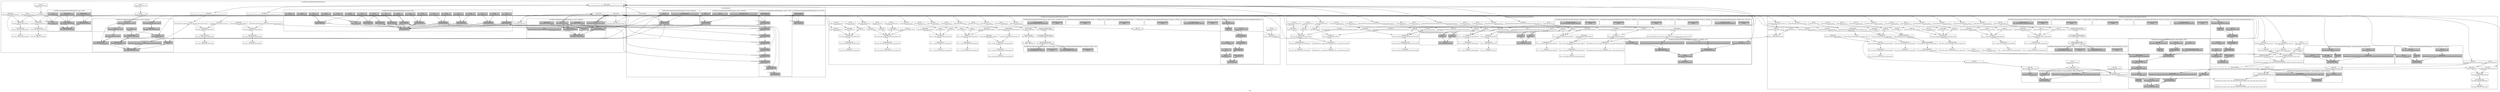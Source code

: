 digraph LYS {
  node [shape=box,fontsize=10];
  subgraph "cluster_test/fixtures/types/patternMatching.lys" {
    1 [label="Name: Maybe\n(type (alias Maybe (union (alias None (struct)) (alias Some (struct value:<null>)))))", fillcolor=grey];
    2 [label="Ref: None\n(type (alias None (struct)))", fillcolor=grey];
    3 [label="Ref: Some\n(type (alias Some (struct value:<null>)))", fillcolor=grey];
    4 [label="Name: None\n(type (alias None (struct)))", fillcolor=grey];
    5 [label="Name: Some\n(type (alias Some (struct value:<null>)))", fillcolor=grey];
    6 [label="FunOverload: test\n(fun 'test' ((alias i32)) (alias boolean))", fillcolor=grey];
    7 [label="FunNode: test\n(fun 'test' ((alias i32)) (alias boolean))", fillcolor=grey];
    8 [label="Name: a\n(alias i32 (native i32))", fillcolor=grey];
    9 [label="Ref: i32\n(type (alias i32 (native i32)))", fillcolor=grey];
    10 [label="Ref: boolean\n(type (alias boolean (native boolean)))", fillcolor=grey];
    11 [label="Name: test\n(fun 'test' ((alias i32)) (alias boolean))", fillcolor=grey];
    12 [label="FunOverload: test2\n(fun 'test2' ((alias i32)) (alias i32))", fillcolor=grey];
    13 [label="FunNode: test2\n(fun 'test2' ((alias i32)) (alias i32))", fillcolor=grey];
    14 [label="Name: a\n(alias i32 (native i32))", fillcolor=grey];
    15 [label="Ref: i32\n(type (alias i32 (native i32)))", fillcolor=grey];
    16 [label="Ref: i32\n(type (alias i32 (native i32)))", fillcolor=grey];
    17 [label="Name: test2\n(fun 'test2' ((alias i32)) (alias i32))", fillcolor=grey];
    18 [label="FunOverload: test3\n(fun 'test3' ((alias Maybe)) (alias boolean))", fillcolor=grey];
    19 [label="FunNode: test3\n(fun 'test3' ((alias Maybe)) (alias boolean))", fillcolor=grey];
    20 [label="Name: a\n(alias Maybe (union (alias None (struct)) (alias Some (struct value:<null>))))", fillcolor=grey];
    21 [label="Ref: Maybe\n(type (alias Maybe (union (alias None (struct)) (alias Some (struct value:<null>)))))", fillcolor=grey];
    22 [label="Ref: boolean\n(type (alias boolean (native boolean)))", fillcolor=grey];
    23 [label="Name: test3\n(fun 'test3' ((alias Maybe)) (alias boolean))", fillcolor=grey];
    24 [label="FunOverload: test4\n(fun 'test4' ((alias Maybe)) (alias Some))", fillcolor=grey];
    25 [label="FunNode: test4\n(fun 'test4' ((alias Maybe)) (alias Some))", fillcolor=grey];
    26 [label="Name: a\n(alias Maybe (union (alias None (struct)) (alias Some (struct value:<null>))))", fillcolor=grey];
    27 [label="Ref: Maybe\n(type (alias Maybe (union (alias None (struct)) (alias Some (struct value:<null>)))))", fillcolor=grey];
    28 [label="Ref: Some\n(type (alias Some (struct value:<null>)))", fillcolor=grey];
    29 [label="Name: test4\n(fun 'test4' ((alias Maybe)) (alias Some))", fillcolor=grey];
    subgraph "cluster_test/fixtures/types/patternMatching.lys_0" { rankdir=TB;
      node [style=filled, fillcolor=grey];
      30 [label="PatternMatcherNode\n(alias boolean (native boolean))", fillcolor=grey];
      31 [label="Ref: a\n(alias i32 (native i32))", fillcolor=grey];
      32 [label="MatchLiteralNode\n(alias boolean (native boolean))", fillcolor=grey];
      33 [label="Int: 1\n(alias i32 (native i32))", fillcolor=grey];
      34 [label="BooleanLiteral\n(alias boolean (native boolean))", fillcolor=grey];
      35 [label="MatchDefaultNode\n(alias boolean (native boolean))", fillcolor=grey];
      36 [label="BooleanLiteral\n(alias boolean (native boolean))", fillcolor=grey];
      label="test/fixtures/types/patternMatching.lys::test_1(i32)";
    }
    subgraph "cluster_test/fixtures/types/patternMatching.lys_1" { rankdir=TB;
      node [style=filled, fillcolor=grey];
      37 [label="PatternMatcherNode\n(alias i32 (native i32))", fillcolor=grey];
      38 [label="Ref: a\n(alias i32 (native i32))", fillcolor=grey];
      39 [label="MatchLiteralNode\n(alias i32 (native i32))", fillcolor=grey];
      40 [label="Int: 10\n(alias i32 (native i32))", fillcolor=grey];
      41 [label="Int: 1\n(alias i32 (native i32))", fillcolor=grey];
      42 [label="MatchLiteralNode\n(alias i32 (native i32))", fillcolor=grey];
      43 [label="Int: 20\n(alias i32 (native i32))", fillcolor=grey];
      44 [label="Int: 2\n(alias i32 (native i32))", fillcolor=grey];
      45 [label="MatchLiteralNode\n(alias i32 (native i32))", fillcolor=grey];
      46 [label="Int: 30\n(alias i32 (native i32))", fillcolor=grey];
      47 [label="Int: 3\n(alias i32 (native i32))", fillcolor=grey];
      48 [label="MatchLiteralNode\n(alias i32 (native i32))", fillcolor=grey];
      49 [label="Int: 40\n(alias i32 (native i32))", fillcolor=grey];
      50 [label="Int: 4\n(alias i32 (native i32))", fillcolor=grey];
      51 [label="MatchLiteralNode\n(alias i32 (native i32))", fillcolor=grey];
      52 [label="Int: 50\n(alias i32 (native i32))", fillcolor=grey];
      53 [label="Int: 5\n(alias i32 (native i32))", fillcolor=grey];
      54 [label="MatchLiteralNode\n(alias i32 (native i32))", fillcolor=grey];
      55 [label="Int: 60\n(alias i32 (native i32))", fillcolor=grey];
      56 [label="Int: 6\n(alias i32 (native i32))", fillcolor=grey];
      57 [label="MatchLiteralNode\n(alias i32 (native i32))", fillcolor=grey];
      58 [label="Int: 70\n(alias i32 (native i32))", fillcolor=grey];
      59 [label="Int: 7\n(alias i32 (native i32))", fillcolor=grey];
      60 [label="MatchLiteralNode\n(alias i32 (native i32))", fillcolor=grey];
      61 [label="Int: 80\n(alias i32 (native i32))", fillcolor=grey];
      62 [label="Int: 8\n(alias i32 (native i32))", fillcolor=grey];
      63 [label="MatchLiteralNode\n(alias i32 (native i32))", fillcolor=grey];
      64 [label="Int: 90\n(alias i32 (native i32))", fillcolor=grey];
      65 [label="Int: 9\n(alias i32 (native i32))", fillcolor=grey];
      66 [label="MatchDefaultNode\n(alias i32 (native i32))", fillcolor=grey];
      67 [label="Int: 0\n(alias i32 (native i32))", fillcolor=grey];
      label="test/fixtures/types/patternMatching.lys::test2_1(i32)";
    }
    subgraph "cluster_test/fixtures/types/patternMatching.lys_2" { rankdir=TB;
      node [style=filled, fillcolor=grey];
      68 [label="PatternMatcherNode\n(alias boolean (native boolean))", fillcolor=grey];
      69 [label="Ref: a\n(alias Maybe (union (alias None (struct)) (alias Some (struct value:<null>))))", fillcolor=grey];
      70 [label="MatchCaseIsNode\n(alias boolean (native boolean))", fillcolor=grey];
      71 [label="Ref: Some\n(type (alias Some (struct value:<null>)))", fillcolor=grey];
      72 [label="BooleanLiteral\n(alias boolean (native boolean))", fillcolor=grey];
      73 [label="MatchCaseIsNode\n(alias boolean (native boolean))", fillcolor=grey];
      74 [label="Ref: None\n(type (alias None (struct)))", fillcolor=grey];
      75 [label="BooleanLiteral\n(alias boolean (native boolean))", fillcolor=grey];
      76 [label="TypeReducerNode\n(never)", fillcolor=grey];
      label="test/fixtures/types/patternMatching.lys::test3_1(Maybe)";
    }
    subgraph "cluster_test/fixtures/types/patternMatching.lys_3" { rankdir=TB;
      node [style=filled, fillcolor=grey];
      77 [label="PatternMatcherNode\n(alias Some (struct value:<null>))", fillcolor=grey];
      78 [label="Ref: a\n(alias Maybe (union (alias None (struct)) (alias Some (struct value:<null>))))", fillcolor=grey];
      79 [label="MatchCaseIsNode\n(alias Some (struct value:<null>))", fillcolor=grey];
      80 [label="Ref: Some\n(type (alias Some (struct value:<null>)))", fillcolor=grey];
      81 [label="Ref: x\n(alias Some (struct value:<null>))", fillcolor=grey];
      82 [label="Name: x\n(alias Some (struct value:<null>))", fillcolor=grey];
      83 [label="MatchCaseIsNode\n(alias Some (struct value:<null>))", fillcolor=grey];
      84 [label="Ref: None\n(type (alias None (struct)))", fillcolor=grey];
      85 [label="FunctionCallNode\n(alias Some (struct value:<null>))", fillcolor=grey];
      86 [label="MemberNode\n(fun 'apply' ((alias i32)) (alias Some))", fillcolor=grey];
      87 [label="Ref: Some\n(type (alias Some (struct value:<null>)))", fillcolor=grey];
      88 [label="Int: 0\n(alias i32 (native i32))", fillcolor=grey];
      89 [label="TypeReducerNode\n(never)", fillcolor=grey];
      label="test/fixtures/types/patternMatching.lys::test4_1(Maybe)";
    }
    label="test/fixtures/types/patternMatching.lys";
  }
  subgraph "cluster_<no-document>" {
    90 [label="UnionTypeNode\n(type (union (alias None (struct)) (alias Some (struct value:<null>))))", fillcolor=grey];
    subgraph "cluster_<no-document>_0" { rankdir=TB;
      node [style=filled, fillcolor=grey];
      91 [label="TypeReducerNode\n(alias i32 (native i32))", fillcolor=grey];
      92 [label="TypeReducerNode\n(alias i32 (native i32))", fillcolor=grey];
      label="test/fixtures/types/patternMatching.lys::test_1(i32)";
    }
    subgraph "cluster_<no-document>_1" { rankdir=TB;
      node [style=filled, fillcolor=grey];
      93 [label="TypeReducerNode\n(alias i32 (native i32))", fillcolor=grey];
      94 [label="TypeReducerNode\n(alias i32 (native i32))", fillcolor=grey];
      95 [label="TypeReducerNode\n(alias i32 (native i32))", fillcolor=grey];
      96 [label="TypeReducerNode\n(alias i32 (native i32))", fillcolor=grey];
      97 [label="TypeReducerNode\n(alias i32 (native i32))", fillcolor=grey];
      98 [label="TypeReducerNode\n(alias i32 (native i32))", fillcolor=grey];
      99 [label="TypeReducerNode\n(alias i32 (native i32))", fillcolor=grey];
      100 [label="TypeReducerNode\n(alias i32 (native i32))", fillcolor=grey];
      101 [label="TypeReducerNode\n(alias i32 (native i32))", fillcolor=grey];
      102 [label="TypeReducerNode\n(alias i32 (native i32))", fillcolor=grey];
      label="test/fixtures/types/patternMatching.lys::test2_1(i32)";
    }
    subgraph "cluster_<no-document>_2" { rankdir=TB;
      node [style=filled, fillcolor=grey];
      103 [label="Name: $\n(alias Some (struct value:<null>))", fillcolor=grey];
      104 [label="TypeReducerNode\n(union (alias None (struct)) (alias Some (struct value:<null>)))", fillcolor=grey];
      105 [label="Name: $\n(alias None (struct))", fillcolor=grey];
      106 [label="TypeReducerNode\n(alias None (struct))", fillcolor=grey];
      label="test/fixtures/types/patternMatching.lys::test3_1(Maybe)";
    }
    subgraph "cluster_<no-document>_3" { rankdir=TB;
      node [style=filled, fillcolor=grey];
      107 [label="TypeReducerNode\n(union (alias None (struct)) (alias Some (struct value:<null>)))", fillcolor=grey];
      108 [label="Name: $\n(alias None (struct))", fillcolor=grey];
      109 [label="TypeReducerNode\n(alias None (struct))", fillcolor=grey];
      label="test/fixtures/types/patternMatching.lys::test4_1(Maybe)";
    }
    label="<no-document>";
  }
  subgraph "cluster_test/fixtures/types/patternMatching.lys#Maybe" {
    110 [label="FunOverload: is\n(fun 'is' ((union (alias Maybe) (alias ref))) (alias boolean))", fillcolor=grey];
    111 [label="FunNode: is\n(fun 'is' ((union (alias Maybe) (alias ref))) (alias boolean))", fillcolor=grey];
    112 [label="Name: a\n(union (alias Maybe (union (alias None (struct)) (alias Some (struct value:<null>)))) (alias ref (ref ?)))", fillcolor=grey];
    113 [label="UnionTypeNode\n(type (union (alias Maybe (union (alias None (struct)) (alias Some (struct value:<null>)))) (alias ref (ref ?))))", fillcolor=grey];
    114 [label="Ref: Maybe\n(type (alias Maybe (union (alias None (struct)) (alias Some (struct value:<null>)))))", fillcolor=grey];
    115 [label="Ref: ref\n(type (alias ref (ref ?)))", fillcolor=grey];
    116 [label="Ref: boolean\n(type (alias boolean (native boolean)))", fillcolor=grey];
    117 [label="Name: is\n(fun 'is' ((union (alias Maybe) (alias ref))) (alias boolean))", fillcolor=grey];
    118 [label="FunOverload: as\n(fun 'as' ((alias Maybe)) (alias ref))", fillcolor=grey];
    119 [label="FunNode: as\n(fun 'as' ((alias Maybe)) (alias ref))", fillcolor=grey];
    120 [label="Name: a\n(alias Maybe (union (alias None (struct)) (alias Some (struct value:<null>))))", fillcolor=grey];
    121 [label="Ref: Maybe\n(type (alias Maybe (union (alias None (struct)) (alias Some (struct value:<null>)))))", fillcolor=grey];
    122 [label="Ref: ref\n(type (alias ref (ref ?)))", fillcolor=grey];
    123 [label="Name: as\n(fun 'as' ((alias Maybe)) (alias ref))", fillcolor=grey];
    124 [label="FunOverload: ==\n(fun '==' ((alias ref) (alias ref)) (alias boolean))", fillcolor=grey];
    125 [label="FunNode: ==\n(fun '==' ((alias ref) (alias ref)) (alias boolean))", fillcolor=grey];
    126 [label="Name: lhs\n(alias ref (ref ?))", fillcolor=grey];
    127 [label="Ref: ref\n(type (alias ref (ref ?)))", fillcolor=grey];
    128 [label="Name: rhs\n(alias ref (ref ?))", fillcolor=grey];
    129 [label="Ref: ref\n(type (alias ref (ref ?)))", fillcolor=grey];
    130 [label="Ref: boolean\n(type (alias boolean (native boolean)))", fillcolor=grey];
    131 [label="Name: ==\n(fun '==' ((alias ref) (alias ref)) (alias boolean))", fillcolor=grey];
    132 [label="FunOverload: !=\n(fun '!=' ((alias ref) (alias ref)) (alias boolean))", fillcolor=grey];
    133 [label="FunNode: !=\n(fun '!=' ((alias ref) (alias ref)) (alias boolean))", fillcolor=grey];
    134 [label="Name: lhs\n(alias ref (ref ?))", fillcolor=grey];
    135 [label="Ref: ref\n(type (alias ref (ref ?)))", fillcolor=grey];
    136 [label="Name: rhs\n(alias ref (ref ?))", fillcolor=grey];
    137 [label="Ref: ref\n(type (alias ref (ref ?)))", fillcolor=grey];
    138 [label="Ref: boolean\n(type (alias boolean (native boolean)))", fillcolor=grey];
    139 [label="Name: !=\n(fun '!=' ((alias ref) (alias ref)) (alias boolean))", fillcolor=grey];
    140 [label="FunOverload: store\n(fun 'store' ((alias ref) (alias Maybe) (alias u32)) (alias void))", fillcolor=grey];
    141 [label="FunNode: store\n(fun 'store' ((alias ref) (alias Maybe) (alias u32)) (alias void))", fillcolor=grey];
    142 [label="Name: lhs\n(alias ref (ref ?))", fillcolor=grey];
    143 [label="Ref: ref\n(type (alias ref (ref ?)))", fillcolor=grey];
    144 [label="Name: rhs\n(alias Maybe (union (alias None (struct)) (alias Some (struct value:<null>))))", fillcolor=grey];
    145 [label="Ref: Maybe\n(type (alias Maybe (union (alias None (struct)) (alias Some (struct value:<null>)))))", fillcolor=grey];
    146 [label="Name: offset\n(alias u32 (native u32))", fillcolor=grey];
    147 [label="Ref: u32\n(type (alias u32 (native u32)))", fillcolor=grey];
    148 [label="Ref: void\n(type (alias void (native void)))", fillcolor=grey];
    149 [label="Name: store\n(fun 'store' ((alias ref) (alias Maybe) (alias u32)) (alias void))", fillcolor=grey];
    150 [label="FunOverload: load\n(fun 'load' ((alias ref) (alias u32)) (alias Maybe))", fillcolor=grey];
    151 [label="FunNode: load\n(fun 'load' ((alias ref) (alias u32)) (alias Maybe))", fillcolor=grey];
    152 [label="Name: lhs\n(alias ref (ref ?))", fillcolor=grey];
    153 [label="Ref: ref\n(type (alias ref (ref ?)))", fillcolor=grey];
    154 [label="Name: offset\n(alias u32 (native u32))", fillcolor=grey];
    155 [label="Ref: u32\n(type (alias u32 (native u32)))", fillcolor=grey];
    156 [label="Ref: Maybe\n(type (alias Maybe (union (alias None (struct)) (alias Some (struct value:<null>)))))", fillcolor=grey];
    157 [label="Name: load\n(fun 'load' ((alias ref) (alias u32)) (alias Maybe))", fillcolor=grey];
    158 [label="FunOverload: as\n(intersection (fun 'as' ((alias None)) (alias Maybe)) (fun 'as' ((alias None)) (alias ref)))", fillcolor=grey];
    159 [label="FunNode: as\n(fun 'as' ((alias None)) (alias Maybe))", fillcolor=grey];
    160 [label="Name: lhs\n(alias None (struct))", fillcolor=grey];
    161 [label="Ref: None\n(type (alias None (struct)))", fillcolor=grey];
    162 [label="Ref: Maybe\n(type (alias Maybe (union (alias None (struct)) (alias Some (struct value:<null>)))))", fillcolor=grey];
    163 [label="Name: as\n(intersection (fun 'as' ((alias None)) (alias Maybe)) (fun 'as' ((alias None)) (alias ref)))", fillcolor=grey];
    164 [label="FunOverload: as\n(intersection (fun 'as' ((alias Some)) (alias Maybe)) (fun 'as' ((alias Some)) (alias ref)))", fillcolor=grey];
    165 [label="FunNode: as\n(fun 'as' ((alias Some)) (alias Maybe))", fillcolor=grey];
    166 [label="Name: lhs\n(alias Some (struct value:<null>))", fillcolor=grey];
    167 [label="Ref: Some\n(type (alias Some (struct value:<null>)))", fillcolor=grey];
    168 [label="Ref: Maybe\n(type (alias Maybe (union (alias None (struct)) (alias Some (struct value:<null>)))))", fillcolor=grey];
    169 [label="Name: as\n(intersection (fun 'as' ((alias Some)) (alias Maybe)) (fun 'as' ((alias Some)) (alias ref)))", fillcolor=grey];
    subgraph "cluster_test/fixtures/types/patternMatching.lys#Maybe_0" { rankdir=TB;
      node [style=filled, fillcolor=grey];
      170 [label="BinOp: ==\n(alias boolean (native boolean))", fillcolor=grey];
      171 [label="Ref: lhs\n(alias ref (ref ?))", fillcolor=grey];
      172 [label="Ref: rhs\n(alias ref (ref ?))", fillcolor=grey];
      label="test/fixtures/types/patternMatching.lys::Maybe.==_1(ref,ref)";
    }
    subgraph "cluster_test/fixtures/types/patternMatching.lys#Maybe_1" { rankdir=TB;
      node [style=filled, fillcolor=grey];
      173 [label="BinOp: !=\n(alias boolean (native boolean))", fillcolor=grey];
      174 [label="Ref: lhs\n(alias ref (ref ?))", fillcolor=grey];
      175 [label="Ref: rhs\n(alias ref (ref ?))", fillcolor=grey];
      label="test/fixtures/types/patternMatching.lys::Maybe.!=_1(ref,ref)";
    }
    subgraph "cluster_test/fixtures/types/patternMatching.lys#Maybe_2" { rankdir=TB;
      node [style=filled, fillcolor=grey];
      176 [label="WasmExpressionNode\n(never)", fillcolor=grey];
      177 [label="Ref: addressFromRef\n(fun 'addressFromRef' ((alias ref)) (alias u32))", fillcolor=grey];
      label="test/fixtures/types/patternMatching.lys::Maybe.load_1(ref,u32)";
    }
    subgraph "cluster_test/fixtures/types/patternMatching.lys#Maybe_3" { rankdir=TB;
      node [style=filled, fillcolor=grey];
      178 [label="WasmExpressionNode\n(never)", fillcolor=grey];
      label="test/fixtures/types/patternMatching.lys::None.as_1(None)";
    }
    subgraph "cluster_test/fixtures/types/patternMatching.lys#Maybe_4" { rankdir=TB;
      node [style=filled, fillcolor=grey];
      179 [label="WasmExpressionNode\n(never)", fillcolor=grey];
      label="test/fixtures/types/patternMatching.lys::Some.as_1(Some)";
    }
    subgraph "cluster_test/fixtures/types/patternMatching.lys#Maybe_5" { rankdir=TB;
      node [style=filled, fillcolor=grey];
      180 [label="WasmExpressionNode\n(never)", fillcolor=grey];
      label="test/fixtures/types/patternMatching.lys::Maybe.as_1(Maybe)";
    }
    subgraph "cluster_test/fixtures/types/patternMatching.lys#Maybe_6" { rankdir=TB;
      node [style=filled, fillcolor=grey];
      181 [label="WasmExpressionNode\n(never)", fillcolor=grey];
      182 [label="Ref: addressFromRef\n(fun 'addressFromRef' ((alias ref)) (alias u32))", fillcolor=grey];
      label="test/fixtures/types/patternMatching.lys::Maybe.store_1(ref,Maybe,u32)";
    }
    subgraph "cluster_test/fixtures/types/patternMatching.lys#Maybe_7" { rankdir=TB;
      node [style=filled, fillcolor=grey];
      label="test/fixtures/types/patternMatching.lys::test3_1(Maybe)";
    }
    subgraph "cluster_test/fixtures/types/patternMatching.lys#Maybe_8" { rankdir=TB;
      node [style=filled, fillcolor=grey];
      183 [label="BlockNode\n(alias boolean (native boolean))", fillcolor=grey];
      184 [label="BinOp: ||\n(alias boolean (native boolean))", fillcolor=grey];
      185 [label="IsExpressionNode\n(alias boolean (native boolean))", fillcolor=grey];
      186 [label="Ref: a\n(union (alias Maybe (union (alias None (struct)) (alias Some (struct value:<null>)))) (alias ref (ref ?)))", fillcolor=grey];
      187 [label="Ref: None\n(type (alias None (struct)))", fillcolor=grey];
      188 [label="IsExpressionNode\n(alias boolean (native boolean))", fillcolor=grey];
      189 [label="Ref: a\n(union (alias Maybe (union (alias None (struct)) (alias Some (struct value:<null>)))) (alias ref (ref ?)))", fillcolor=grey];
      190 [label="Ref: Some\n(type (alias Some (struct value:<null>)))", fillcolor=grey];
      label="test/fixtures/types/patternMatching.lys::Maybe.is_1(Maybe | ref)";
    }
    label="test/fixtures/types/patternMatching.lys#Maybe";
  }
  subgraph "cluster_test/fixtures/types/patternMatching.lys#None" {
    191 [label="FunNode: as\n(fun 'as' ((alias None)) (alias ref))", fillcolor=grey];
    192 [label="Name: lhs\n(alias None (struct))", fillcolor=grey];
    193 [label="Ref: None\n(type (alias None (struct)))", fillcolor=grey];
    194 [label="Ref: ref\n(type (alias ref (ref ?)))", fillcolor=grey];
    195 [label="FunOverload: None$discriminant\n(fun 'None$discriminant' () (alias i64))", fillcolor=grey];
    196 [label="FunNode: None$discriminant\n(fun 'None$discriminant' () (alias i64))", fillcolor=grey];
    197 [label="Ref: i64\n(type (alias i64 (native i64)))", fillcolor=grey];
    198 [label="Name: None$discriminant\n(fun 'None$discriminant' () (alias i64))", fillcolor=grey];
    199 [label="FunOverload: apply\n(fun 'apply' () (alias None))", fillcolor=grey];
    200 [label="FunNode: apply\n(fun 'apply' () (alias None))", fillcolor=grey];
    201 [label="Ref: None\n(type (alias None (struct)))", fillcolor=grey];
    202 [label="Name: apply\n(fun 'apply' () (alias None))", fillcolor=grey];
    203 [label="FunOverload: is\n(fun 'is' ((union (alias None) (alias ref))) (alias boolean))", fillcolor=grey];
    204 [label="FunNode: is\n(fun 'is' ((union (alias None) (alias ref))) (alias boolean))", fillcolor=grey];
    205 [label="Name: a\n(union (alias None (struct)) (alias ref (ref ?)))", fillcolor=grey];
    206 [label="UnionTypeNode\n(type (union (alias None (struct)) (alias ref (ref ?))))", fillcolor=grey];
    207 [label="Ref: None\n(type (alias None (struct)))", fillcolor=grey];
    208 [label="Ref: ref\n(type (alias ref (ref ?)))", fillcolor=grey];
    209 [label="Ref: boolean\n(type (alias boolean (native boolean)))", fillcolor=grey];
    210 [label="Name: is\n(fun 'is' ((union (alias None) (alias ref))) (alias boolean))", fillcolor=grey];
    211 [label="FunOverload: ==\n(fun '==' ((alias None) (alias ref)) (alias boolean))", fillcolor=grey];
    212 [label="FunNode: ==\n(fun '==' ((alias None) (alias ref)) (alias boolean))", fillcolor=grey];
    213 [label="Name: a\n(alias None (struct))", fillcolor=grey];
    214 [label="Ref: None\n(type (alias None (struct)))", fillcolor=grey];
    215 [label="Name: b\n(alias ref (ref ?))", fillcolor=grey];
    216 [label="Ref: ref\n(type (alias ref (ref ?)))", fillcolor=grey];
    217 [label="Ref: boolean\n(type (alias boolean (native boolean)))", fillcolor=grey];
    218 [label="Name: ==\n(fun '==' ((alias None) (alias ref)) (alias boolean))", fillcolor=grey];
    219 [label="FunOverload: !=\n(fun '!=' ((alias None) (alias ref)) (alias boolean))", fillcolor=grey];
    220 [label="FunNode: !=\n(fun '!=' ((alias None) (alias ref)) (alias boolean))", fillcolor=grey];
    221 [label="Name: a\n(alias None (struct))", fillcolor=grey];
    222 [label="Ref: None\n(type (alias None (struct)))", fillcolor=grey];
    223 [label="Name: b\n(alias ref (ref ?))", fillcolor=grey];
    224 [label="Ref: ref\n(type (alias ref (ref ?)))", fillcolor=grey];
    225 [label="Ref: boolean\n(type (alias boolean (native boolean)))", fillcolor=grey];
    226 [label="Name: !=\n(fun '!=' ((alias None) (alias ref)) (alias boolean))", fillcolor=grey];
    227 [label="FunOverload: store\n(fun 'store' ((alias ref) (alias None) (alias u32)) (alias void))", fillcolor=grey];
    228 [label="FunNode: store\n(fun 'store' ((alias ref) (alias None) (alias u32)) (alias void))", fillcolor=grey];
    229 [label="Name: lhs\n(alias ref (ref ?))", fillcolor=grey];
    230 [label="Ref: ref\n(type (alias ref (ref ?)))", fillcolor=grey];
    231 [label="Name: rhs\n(alias None (struct))", fillcolor=grey];
    232 [label="Ref: None\n(type (alias None (struct)))", fillcolor=grey];
    233 [label="Name: offset\n(alias u32 (native u32))", fillcolor=grey];
    234 [label="Ref: u32\n(type (alias u32 (native u32)))", fillcolor=grey];
    235 [label="Ref: void\n(type (alias void (native void)))", fillcolor=grey];
    236 [label="Name: store\n(fun 'store' ((alias ref) (alias None) (alias u32)) (alias void))", fillcolor=grey];
    237 [label="FunOverload: load\n(fun 'load' ((alias ref) (alias u32)) (alias None))", fillcolor=grey];
    238 [label="FunNode: load\n(fun 'load' ((alias ref) (alias u32)) (alias None))", fillcolor=grey];
    239 [label="Name: lhs\n(alias ref (ref ?))", fillcolor=grey];
    240 [label="Ref: ref\n(type (alias ref (ref ?)))", fillcolor=grey];
    241 [label="Name: offset\n(alias u32 (native u32))", fillcolor=grey];
    242 [label="Ref: u32\n(type (alias u32 (native u32)))", fillcolor=grey];
    243 [label="Ref: None\n(type (alias None (struct)))", fillcolor=grey];
    244 [label="Name: load\n(fun 'load' ((alias ref) (alias u32)) (alias None))", fillcolor=grey];
    subgraph "cluster_test/fixtures/types/patternMatching.lys#None_0" { rankdir=TB;
      node [style=filled, fillcolor=grey];
      245 [label="BlockNode\n(alias i64 (native i64))", fillcolor=grey];
      246 [label="ValDecl: discriminant\n(native void)", fillcolor=grey];
      247 [label="Name: discriminant\n(alias u32 (native u32))", fillcolor=grey];
      248 [label="Ref: u32\n(type (alias u32 (native u32)))", fillcolor=grey];
      249 [label="MemberNode\n(native u32)", fillcolor=grey];
      250 [label="Ref: None\n(type (alias None (struct)))", fillcolor=grey];
      251 [label="BinOp: <<\n(alias i64 (native i64))", fillcolor=grey];
      252 [label="AsExpressionNode\n(alias i64 (native i64))", fillcolor=grey];
      253 [label="Ref: discriminant\n(alias u32 (native u32))", fillcolor=grey];
      254 [label="Ref: i64\n(type (alias i64 (native i64)))", fillcolor=grey];
      255 [label="Int: 32\n(alias i32 (native i32))", fillcolor=grey];
      label="test/fixtures/types/patternMatching.lys::None.None$discriminant_1()";
    }
    subgraph "cluster_test/fixtures/types/patternMatching.lys#None_1" { rankdir=TB;
      node [style=filled, fillcolor=grey];
      256 [label="WasmExpressionNode\n(never)", fillcolor=grey];
      257 [label="Ref: addressFromRef\n(fun 'addressFromRef' ((alias ref)) (alias u32))", fillcolor=grey];
      label="test/fixtures/types/patternMatching.lys::None.load_1(ref,u32)";
    }
    subgraph "cluster_test/fixtures/types/patternMatching.lys#None_2" { rankdir=TB;
      node [style=filled, fillcolor=grey];
      258 [label="WasmExpressionNode\n(never)", fillcolor=grey];
      259 [label="Ref: None$discriminant\n(fun 'None$discriminant' () (alias i64))", fillcolor=grey];
      label="test/fixtures/types/patternMatching.lys::None.apply_1()";
    }
    subgraph "cluster_test/fixtures/types/patternMatching.lys#None_3" { rankdir=TB;
      node [style=filled, fillcolor=grey];
      260 [label="WasmExpressionNode\n(never)", fillcolor=grey];
      label="test/fixtures/types/patternMatching.lys::None.as_2(None)";
    }
    subgraph "cluster_test/fixtures/types/patternMatching.lys#None_4" { rankdir=TB;
      node [style=filled, fillcolor=grey];
      261 [label="WasmExpressionNode\n(never)", fillcolor=grey];
      label="test/fixtures/types/patternMatching.lys::None.==_1(None,ref)";
    }
    subgraph "cluster_test/fixtures/types/patternMatching.lys#None_5" { rankdir=TB;
      node [style=filled, fillcolor=grey];
      262 [label="WasmExpressionNode\n(never)", fillcolor=grey];
      label="test/fixtures/types/patternMatching.lys::None.!=_1(None,ref)";
    }
    subgraph "cluster_test/fixtures/types/patternMatching.lys#None_6" { rankdir=TB;
      node [style=filled, fillcolor=grey];
      263 [label="WasmExpressionNode\n(never)", fillcolor=grey];
      264 [label="Ref: addressFromRef\n(fun 'addressFromRef' ((alias ref)) (alias u32))", fillcolor=grey];
      label="test/fixtures/types/patternMatching.lys::None.store_1(ref,None,u32)";
    }
    subgraph "cluster_test/fixtures/types/patternMatching.lys#None_7" { rankdir=TB;
      node [style=filled, fillcolor=grey];
      265 [label="WasmExpressionNode\n(never)", fillcolor=grey];
      266 [label="Ref: None$discriminant\n(fun 'None$discriminant' () (alias i64))", fillcolor=grey];
      label="test/fixtures/types/patternMatching.lys::None.is_1(None | ref)";
    }
    subgraph "cluster_test/fixtures/types/patternMatching.lys#None_8" { rankdir=TB;
      node [style=filled, fillcolor=grey];
      label="test/fixtures/types/patternMatching.lys::test3_1(Maybe)";
    }
    subgraph "cluster_test/fixtures/types/patternMatching.lys#None_9" { rankdir=TB;
      node [style=filled, fillcolor=grey];
      label="child";
    }
    subgraph "cluster_test/fixtures/types/patternMatching.lys#None_10" { rankdir=TB;
      node [style=filled, fillcolor=grey];
      label="expression";
    }
    label="test/fixtures/types/patternMatching.lys#None";
  }
  subgraph "cluster_test/fixtures/types/patternMatching.lys#Some" {
    267 [label="FunNode: as\n(fun 'as' ((alias Some)) (alias ref))", fillcolor=grey];
    268 [label="Name: lhs\n(alias Some (struct value:<null>))", fillcolor=grey];
    269 [label="Ref: Some\n(type (alias Some (struct value:<null>)))", fillcolor=grey];
    270 [label="Ref: ref\n(type (alias ref (ref ?)))", fillcolor=grey];
    271 [label="FunOverload: Some$discriminant\n(fun 'Some$discriminant' () (alias u64))", fillcolor=grey];
    272 [label="FunNode: Some$discriminant\n(fun 'Some$discriminant' () (alias u64))", fillcolor=grey];
    273 [label="Ref: u64\n(type (alias u64 (native u64)))", fillcolor=grey];
    274 [label="Name: Some$discriminant\n(fun 'Some$discriminant' () (alias u64))", fillcolor=grey];
    275 [label="FunOverload: apply\n(fun 'apply' ((alias i32)) (alias Some))", fillcolor=grey];
    276 [label="FunNode: apply\n(fun 'apply' ((alias i32)) (alias Some))", fillcolor=grey];
    277 [label="Name: value\n(alias i32 (native i32))", fillcolor=grey];
    278 [label="Ref: i32\n(type (alias i32 (native i32)))", fillcolor=grey];
    279 [label="Ref: Some\n(type (alias Some (struct value:<null>)))", fillcolor=grey];
    280 [label="Name: apply\n(fun 'apply' ((alias i32)) (alias Some))", fillcolor=grey];
    281 [label="FunOverload: fromPointer\n(fun 'fromPointer' ((alias u32)) (alias Some))", fillcolor=grey];
    282 [label="FunNode: fromPointer\n(fun 'fromPointer' ((alias u32)) (alias Some))", fillcolor=grey];
    283 [label="Name: ptr\n(alias u32 (native u32))", fillcolor=grey];
    284 [label="Ref: u32\n(type (alias u32 (native u32)))", fillcolor=grey];
    285 [label="Ref: Some\n(type (alias Some (struct value:<null>)))", fillcolor=grey];
    286 [label="Name: fromPointer\n(fun 'fromPointer' ((alias u32)) (alias Some))", fillcolor=grey];
    287 [label="FunOverload: ==\n(fun '==' ((alias Some) (alias Some)) (alias boolean))", fillcolor=grey];
    288 [label="FunNode: ==\n(fun '==' ((alias Some) (alias Some)) (alias boolean))", fillcolor=grey];
    289 [label="Name: a\n(alias Some (struct value:<null>))", fillcolor=grey];
    290 [label="Ref: Some\n(type (alias Some (struct value:<null>)))", fillcolor=grey];
    291 [label="Name: b\n(alias Some (struct value:<null>))", fillcolor=grey];
    292 [label="Ref: Some\n(type (alias Some (struct value:<null>)))", fillcolor=grey];
    293 [label="Ref: boolean\n(type (alias boolean (native boolean)))", fillcolor=grey];
    294 [label="Name: ==\n(fun '==' ((alias Some) (alias Some)) (alias boolean))", fillcolor=grey];
    295 [label="FunOverload: !=\n(fun '!=' ((alias Some) (alias Some)) (alias boolean))", fillcolor=grey];
    296 [label="FunNode: !=\n(fun '!=' ((alias Some) (alias Some)) (alias boolean))", fillcolor=grey];
    297 [label="Name: a\n(alias Some (struct value:<null>))", fillcolor=grey];
    298 [label="Ref: Some\n(type (alias Some (struct value:<null>)))", fillcolor=grey];
    299 [label="Name: b\n(alias Some (struct value:<null>))", fillcolor=grey];
    300 [label="Ref: Some\n(type (alias Some (struct value:<null>)))", fillcolor=grey];
    301 [label="Ref: boolean\n(type (alias boolean (native boolean)))", fillcolor=grey];
    302 [label="Name: !=\n(fun '!=' ((alias Some) (alias Some)) (alias boolean))", fillcolor=grey];
    303 [label="FunOverload: property_value\n(intersection (fun 'property_value' ((alias Some)) (alias i32)) (fun 'property_value' ((alias Some) (alias i32)) (alias void)))", fillcolor=grey];
    304 [label="FunNode: property_value\n(fun 'property_value' ((alias Some)) (alias i32))", fillcolor=grey];
    305 [label="Name: self\n(alias Some (struct value:<null>))", fillcolor=grey];
    306 [label="Ref: Some\n(type (alias Some (struct value:<null>)))", fillcolor=grey];
    307 [label="Ref: i32\n(type (alias i32 (native i32)))", fillcolor=grey];
    308 [label="FunNode: property_value\n(fun 'property_value' ((alias Some) (alias i32)) (alias void))", fillcolor=grey];
    309 [label="Name: self\n(alias Some (struct value:<null>))", fillcolor=grey];
    310 [label="Ref: Some\n(type (alias Some (struct value:<null>)))", fillcolor=grey];
    311 [label="Name: value\n(alias i32 (native i32))", fillcolor=grey];
    312 [label="Ref: i32\n(type (alias i32 (native i32)))", fillcolor=grey];
    313 [label="Ref: void\n(type (alias void (native void)))", fillcolor=grey];
    314 [label="Name: property_value\n(intersection (fun 'property_value' ((alias Some)) (alias i32)) (fun 'property_value' ((alias Some) (alias i32)) (alias void)))", fillcolor=grey];
    315 [label="FunOverload: property$0\n(intersection (fun 'property$0' ((alias Some)) (alias i32)) (fun 'property$0' ((alias Some) (alias i32)) (alias void)))", fillcolor=grey];
    316 [label="FunNode: property$0\n(fun 'property$0' ((alias Some)) (alias i32))", fillcolor=grey];
    317 [label="Name: self\n(alias Some (struct value:<null>))", fillcolor=grey];
    318 [label="Ref: Some\n(type (alias Some (struct value:<null>)))", fillcolor=grey];
    319 [label="Ref: i32\n(type (alias i32 (native i32)))", fillcolor=grey];
    320 [label="FunNode: property$0\n(fun 'property$0' ((alias Some) (alias i32)) (alias void))", fillcolor=grey];
    321 [label="Name: self\n(alias Some (struct value:<null>))", fillcolor=grey];
    322 [label="Ref: Some\n(type (alias Some (struct value:<null>)))", fillcolor=grey];
    323 [label="Name: value\n(alias i32 (native i32))", fillcolor=grey];
    324 [label="Ref: i32\n(type (alias i32 (native i32)))", fillcolor=grey];
    325 [label="Ref: void\n(type (alias void (native void)))", fillcolor=grey];
    326 [label="Name: property$0\n(intersection (fun 'property$0' ((alias Some)) (alias i32)) (fun 'property$0' ((alias Some) (alias i32)) (alias void)))", fillcolor=grey];
    327 [label="FunOverload: is\n(fun 'is' ((union (alias Some) (alias ref))) (alias boolean))", fillcolor=grey];
    328 [label="FunNode: is\n(fun 'is' ((union (alias Some) (alias ref))) (alias boolean))", fillcolor=grey];
    329 [label="Name: a\n(union (alias Some (struct value:<null>)) (alias ref (ref ?)))", fillcolor=grey];
    330 [label="UnionTypeNode\n(type (union (alias Some (struct value:<null>)) (alias ref (ref ?))))", fillcolor=grey];
    331 [label="Ref: Some\n(type (alias Some (struct value:<null>)))", fillcolor=grey];
    332 [label="Ref: ref\n(type (alias ref (ref ?)))", fillcolor=grey];
    333 [label="Ref: boolean\n(type (alias boolean (native boolean)))", fillcolor=grey];
    334 [label="Name: is\n(fun 'is' ((union (alias Some) (alias ref))) (alias boolean))", fillcolor=grey];
    335 [label="FunOverload: store\n(fun 'store' ((alias ref) (alias Some) (alias u32)) (alias void))", fillcolor=grey];
    336 [label="FunNode: store\n(fun 'store' ((alias ref) (alias Some) (alias u32)) (alias void))", fillcolor=grey];
    337 [label="Name: lhs\n(alias ref (ref ?))", fillcolor=grey];
    338 [label="Ref: ref\n(type (alias ref (ref ?)))", fillcolor=grey];
    339 [label="Name: rhs\n(alias Some (struct value:<null>))", fillcolor=grey];
    340 [label="Ref: Some\n(type (alias Some (struct value:<null>)))", fillcolor=grey];
    341 [label="Name: offset\n(alias u32 (native u32))", fillcolor=grey];
    342 [label="Ref: u32\n(type (alias u32 (native u32)))", fillcolor=grey];
    343 [label="Ref: void\n(type (alias void (native void)))", fillcolor=grey];
    344 [label="Name: store\n(fun 'store' ((alias ref) (alias Some) (alias u32)) (alias void))", fillcolor=grey];
    345 [label="FunOverload: load\n(fun 'load' ((alias ref) (alias u32)) (alias Some))", fillcolor=grey];
    346 [label="FunNode: load\n(fun 'load' ((alias ref) (alias u32)) (alias Some))", fillcolor=grey];
    347 [label="Name: lhs\n(alias ref (ref ?))", fillcolor=grey];
    348 [label="Ref: ref\n(type (alias ref (ref ?)))", fillcolor=grey];
    349 [label="Name: offset\n(alias u32 (native u32))", fillcolor=grey];
    350 [label="Ref: u32\n(type (alias u32 (native u32)))", fillcolor=grey];
    351 [label="Ref: Some\n(type (alias Some (struct value:<null>)))", fillcolor=grey];
    352 [label="Name: load\n(fun 'load' ((alias ref) (alias u32)) (alias Some))", fillcolor=grey];
    subgraph "cluster_test/fixtures/types/patternMatching.lys#Some_0" { rankdir=TB;
      node [style=filled, fillcolor=grey];
      353 [label="BlockNode\n(alias u64 (native u64))", fillcolor=grey];
      354 [label="ValDecl: discriminant\n(native void)", fillcolor=grey];
      355 [label="Name: discriminant\n(alias u32 (native u32))", fillcolor=grey];
      356 [label="Ref: u32\n(type (alias u32 (native u32)))", fillcolor=grey];
      357 [label="MemberNode\n(native u32)", fillcolor=grey];
      358 [label="Ref: Some\n(type (alias Some (struct value:<null>)))", fillcolor=grey];
      359 [label="BinOp: <<\n(alias u64 (native u64))", fillcolor=grey];
      360 [label="AsExpressionNode\n(alias u64 (native u64))", fillcolor=grey];
      361 [label="Ref: discriminant\n(alias u32 (native u32))", fillcolor=grey];
      362 [label="Ref: u64\n(type (alias u64 (native u64)))", fillcolor=grey];
      363 [label="Int: 32\n(alias i32 (native i32))", fillcolor=grey];
      label="test/fixtures/types/patternMatching.lys::Some.Some$discriminant_1()";
    }
    subgraph "cluster_test/fixtures/types/patternMatching.lys#Some_1" { rankdir=TB;
      node [style=filled, fillcolor=grey];
      364 [label="BlockNode\n(alias Some (struct value:<null>))", fillcolor=grey];
      365 [label="VarDecl: $ref\n(native void)", fillcolor=grey];
      366 [label="Name: $ref\n(alias Some (struct value:<null>))", fillcolor=grey];
      367 [label="FunctionCallNode\n(alias Some (struct value:<null>))", fillcolor=grey];
      368 [label="Ref: fromPointer\n(fun 'fromPointer' ((alias u32)) (alias Some))", fillcolor=grey];
      369 [label="FunctionCallNode\n(alias u32 (native u32))", fillcolor=grey];
      370 [label="Ref: system::memory::calloc\n(fun 'calloc' ((alias u32) (alias u32)) (alias u32))", fillcolor=grey];
      371 [label="AsExpressionNode\n(alias u32 (native u32))", fillcolor=grey];
      372 [label="Int: 1\n(alias i32 (native i32))", fillcolor=grey];
      373 [label="Ref: u32\n(type (alias u32 (native u32)))", fillcolor=grey];
      374 [label="MemberNode\n(native u32)", fillcolor=grey];
      375 [label="Ref: Some\n(type (alias Some (struct value:<null>)))", fillcolor=grey];
      376 [label="FunctionCallNode\n(alias void (native void))", fillcolor=grey];
      377 [label="Ref: property$0\n(intersection (fun 'property$0' ((alias Some)) (alias i32)) (fun 'property$0' ((alias Some) (alias i32)) (alias void)))", fillcolor=grey];
      378 [label="Ref: $ref\n(alias Some (struct value:<null>))", fillcolor=grey];
      379 [label="Ref: value\n(alias i32 (native i32))", fillcolor=grey];
      380 [label="Ref: $ref\n(alias Some (struct value:<null>))", fillcolor=grey];
      label="test/fixtures/types/patternMatching.lys::Some.apply_1(i32)";
    }
    subgraph "cluster_test/fixtures/types/patternMatching.lys#Some_2" { rankdir=TB;
      node [style=filled, fillcolor=grey];
      381 [label="WasmExpressionNode\n(never)", fillcolor=grey];
      382 [label="Ref: Some$discriminant\n(fun 'Some$discriminant' () (alias u64))", fillcolor=grey];
      label="test/fixtures/types/patternMatching.lys::Some.fromPointer_1(u32)";
    }
    subgraph "cluster_test/fixtures/types/patternMatching.lys#Some_3" { rankdir=TB;
      node [style=filled, fillcolor=grey];
      383 [label="FunctionCallNode\n(alias i32 (native i32))", fillcolor=grey];
      384 [label="MemberNode\n(intersection (fun 'load' ((alias ref)) (alias i32)) (fun 'load' ((alias ref) (alias u32)) (alias i32)))", fillcolor=grey];
      385 [label="Ref: i32\n(type (alias i32 (native i32)))", fillcolor=grey];
      386 [label="Ref: self\n(alias Some (struct value:<null>))", fillcolor=grey];
      387 [label="MemberNode\n(native u32)", fillcolor=grey];
      388 [label="Ref: Some\n(type (alias Some (struct value:<null>)))", fillcolor=grey];
      label="test/fixtures/types/patternMatching.lys::Some.property$0_1(Some)";
    }
    subgraph "cluster_test/fixtures/types/patternMatching.lys#Some_4" { rankdir=TB;
      node [style=filled, fillcolor=grey];
      389 [label="FunctionCallNode\n(alias void (native void))", fillcolor=grey];
      390 [label="MemberNode\n(intersection (fun 'store' ((alias ref) (alias i32)) (alias void)) (fun 'store' ((alias ref) (alias i32) (alias u32)) (alias void)))", fillcolor=grey];
      391 [label="Ref: i32\n(type (alias i32 (native i32)))", fillcolor=grey];
      392 [label="Ref: self\n(alias Some (struct value:<null>))", fillcolor=grey];
      393 [label="Ref: value\n(alias i32 (native i32))", fillcolor=grey];
      394 [label="MemberNode\n(native u32)", fillcolor=grey];
      395 [label="Ref: Some\n(type (alias Some (struct value:<null>)))", fillcolor=grey];
      label="test/fixtures/types/patternMatching.lys::Some.property$0_2(Some,i32)";
    }
    subgraph "cluster_test/fixtures/types/patternMatching.lys#Some_5" { rankdir=TB;
      node [style=filled, fillcolor=grey];
      396 [label="WasmExpressionNode\n(never)", fillcolor=grey];
      397 [label="Ref: addressFromRef\n(fun 'addressFromRef' ((alias ref)) (alias u32))", fillcolor=grey];
      label="test/fixtures/types/patternMatching.lys::Some.load_1(ref,u32)";
    }
    subgraph "cluster_test/fixtures/types/patternMatching.lys#Some_6" { rankdir=TB;
      node [style=filled, fillcolor=grey];
      398 [label="WasmExpressionNode\n(never)", fillcolor=grey];
      label="test/fixtures/types/patternMatching.lys::Some.as_2(Some)";
    }
    subgraph "cluster_test/fixtures/types/patternMatching.lys#Some_7" { rankdir=TB;
      node [style=filled, fillcolor=grey];
      399 [label="WasmExpressionNode\n(never)", fillcolor=grey];
      label="test/fixtures/types/patternMatching.lys::Some.==_1(Some,Some)";
    }
    subgraph "cluster_test/fixtures/types/patternMatching.lys#Some_8" { rankdir=TB;
      node [style=filled, fillcolor=grey];
      400 [label="WasmExpressionNode\n(never)", fillcolor=grey];
      label="test/fixtures/types/patternMatching.lys::Some.!=_1(Some,Some)";
    }
    subgraph "cluster_test/fixtures/types/patternMatching.lys#Some_9" { rankdir=TB;
      node [style=filled, fillcolor=grey];
      401 [label="FunctionCallNode\n(alias i32 (native i32))", fillcolor=grey];
      402 [label="Ref: property$0\n(intersection (fun 'property$0' ((alias Some)) (alias i32)) (fun 'property$0' ((alias Some) (alias i32)) (alias void)))", fillcolor=grey];
      403 [label="Ref: self\n(alias Some (struct value:<null>))", fillcolor=grey];
      label="test/fixtures/types/patternMatching.lys::Some.property_value_1(Some)";
    }
    subgraph "cluster_test/fixtures/types/patternMatching.lys#Some_10" { rankdir=TB;
      node [style=filled, fillcolor=grey];
      404 [label="FunctionCallNode\n(alias void (native void))", fillcolor=grey];
      405 [label="Ref: property$0\n(intersection (fun 'property$0' ((alias Some)) (alias i32)) (fun 'property$0' ((alias Some) (alias i32)) (alias void)))", fillcolor=grey];
      406 [label="Ref: self\n(alias Some (struct value:<null>))", fillcolor=grey];
      407 [label="Ref: value\n(alias i32 (native i32))", fillcolor=grey];
      label="test/fixtures/types/patternMatching.lys::Some.property_value_2(Some,i32)";
    }
    subgraph "cluster_test/fixtures/types/patternMatching.lys#Some_11" { rankdir=TB;
      node [style=filled, fillcolor=grey];
      408 [label="WasmExpressionNode\n(never)", fillcolor=grey];
      409 [label="Ref: addressFromRef\n(fun 'addressFromRef' ((alias ref)) (alias u32))", fillcolor=grey];
      label="test/fixtures/types/patternMatching.lys::Some.store_1(ref,Some,u32)";
    }
    subgraph "cluster_test/fixtures/types/patternMatching.lys#Some_12" { rankdir=TB;
      node [style=filled, fillcolor=grey];
      410 [label="WasmExpressionNode\n(never)", fillcolor=grey];
      411 [label="Ref: Some$discriminant\n(fun 'Some$discriminant' () (alias u64))", fillcolor=grey];
      label="test/fixtures/types/patternMatching.lys::Some.is_1(Some | ref)";
    }
    subgraph "cluster_test/fixtures/types/patternMatching.lys#Some_13" { rankdir=TB;
      node [style=filled, fillcolor=grey];
      label="test/fixtures/types/patternMatching.lys::test3_1(Maybe)";
    }
    subgraph "cluster_test/fixtures/types/patternMatching.lys#Some_14" { rankdir=TB;
      node [style=filled, fillcolor=grey];
      label="child";
    }
    subgraph "cluster_test/fixtures/types/patternMatching.lys#Some_15" { rankdir=TB;
      node [style=filled, fillcolor=grey];
      label="expression";
    }
    label="test/fixtures/types/patternMatching.lys#Some";
  }
  1 -> 114[taillabel="[NAME]" fontsize=7 fontname="times" color="black" ];
  1 -> 121[taillabel="[NAME]" fontsize=7 fontname="times" color="black" ];
  1 -> 145[taillabel="[NAME]" fontsize=7 fontname="times" color="black" ];
  1 -> 156[taillabel="[NAME]" fontsize=7 fontname="times" color="black" ];
  1 -> 162[taillabel="[NAME]" fontsize=7 fontname="times" color="black" ];
  1 -> 168[taillabel="[NAME]" fontsize=7 fontname="times" color="black" ];
  1 -> 21[taillabel="[NAME]" fontsize=7 fontname="times" color="black" ];
  1 -> 27[taillabel="[NAME]" fontsize=7 fontname="times" color="black" ];
  90 -> 1[taillabel="[]" fontsize=7 fontname="times" color="black" ];
  2 -> 90[taillabel="[]" fontsize=7 fontname="times" color="black" ];
  3 -> 90[taillabel="[]" fontsize=7 fontname="times" color="black" ];
  110 -> 117[taillabel="[]" fontsize=7 fontname="times" color="black" ];
  111 -> 110[taillabel="[FUNCTION]" fontsize=7 fontname="times" color="black" ];
  112 -> 111[taillabel="[a]" fontsize=7 fontname="times" color="black" ];
  112 -> 186[taillabel="[NAME]" fontsize=7 fontname="times" color="black" ];
  112 -> 189[taillabel="[NAME]" fontsize=7 fontname="times" color="black" ];
  113 -> 112[taillabel="[EXPECTED_TYPE]" fontsize=7 fontname="times" color="black" ];
  114 -> 113[taillabel="[]" fontsize=7 fontname="times" color="black" ];
  115 -> 113[taillabel="[]" fontsize=7 fontname="times" color="black" ];
  116 -> 111[taillabel="[#RETURN_TYPE]" fontsize=7 fontname="times" color="black" ];
  118 -> 123[taillabel="[]" fontsize=7 fontname="times" color="black" ];
  119 -> 118[taillabel="[FUNCTION]" fontsize=7 fontname="times" color="black" ];
  120 -> 119[taillabel="[a]" fontsize=7 fontname="times" color="black" ];
  121 -> 120[taillabel="[EXPECTED_TYPE]" fontsize=7 fontname="times" color="black" ];
  122 -> 119[taillabel="[#RETURN_TYPE]" fontsize=7 fontname="times" color="black" ];
  124 -> 131[taillabel="[]" fontsize=7 fontname="times" color="black" ];
  125 -> 124[taillabel="[FUNCTION]" fontsize=7 fontname="times" color="black" ];
  126 -> 125[taillabel="[lhs]" fontsize=7 fontname="times" color="black" ];
  126 -> 171[taillabel="[NAME]" fontsize=7 fontname="times" color="black" ];
  127 -> 126[taillabel="[EXPECTED_TYPE]" fontsize=7 fontname="times" color="black" ];
  128 -> 125[taillabel="[rhs]" fontsize=7 fontname="times" color="black" ];
  128 -> 172[taillabel="[NAME]" fontsize=7 fontname="times" color="black" ];
  129 -> 128[taillabel="[EXPECTED_TYPE]" fontsize=7 fontname="times" color="black" ];
  130 -> 125[taillabel="[#RETURN_TYPE]" fontsize=7 fontname="times" color="black" ];
  132 -> 139[taillabel="[]" fontsize=7 fontname="times" color="black" ];
  133 -> 132[taillabel="[FUNCTION]" fontsize=7 fontname="times" color="black" ];
  134 -> 133[taillabel="[lhs]" fontsize=7 fontname="times" color="black" ];
  134 -> 174[taillabel="[NAME]" fontsize=7 fontname="times" color="black" ];
  135 -> 134[taillabel="[EXPECTED_TYPE]" fontsize=7 fontname="times" color="black" ];
  136 -> 133[taillabel="[rhs]" fontsize=7 fontname="times" color="black" ];
  136 -> 175[taillabel="[NAME]" fontsize=7 fontname="times" color="black" ];
  137 -> 136[taillabel="[EXPECTED_TYPE]" fontsize=7 fontname="times" color="black" ];
  138 -> 133[taillabel="[#RETURN_TYPE]" fontsize=7 fontname="times" color="black" ];
  140 -> 149[taillabel="[]" fontsize=7 fontname="times" color="black" ];
  141 -> 140[taillabel="[FUNCTION]" fontsize=7 fontname="times" color="black" ];
  142 -> 141[taillabel="[lhs]" fontsize=7 fontname="times" color="black" ];
  143 -> 142[taillabel="[EXPECTED_TYPE]" fontsize=7 fontname="times" color="black" ];
  144 -> 141[taillabel="[rhs]" fontsize=7 fontname="times" color="black" ];
  145 -> 144[taillabel="[EXPECTED_TYPE]" fontsize=7 fontname="times" color="black" ];
  146 -> 141[taillabel="[offset]" fontsize=7 fontname="times" color="black" ];
  147 -> 146[taillabel="[EXPECTED_TYPE]" fontsize=7 fontname="times" color="black" ];
  148 -> 141[taillabel="[#RETURN_TYPE]" fontsize=7 fontname="times" color="black" ];
  150 -> 157[taillabel="[]" fontsize=7 fontname="times" color="black" ];
  151 -> 150[taillabel="[FUNCTION]" fontsize=7 fontname="times" color="black" ];
  152 -> 151[taillabel="[lhs]" fontsize=7 fontname="times" color="black" ];
  153 -> 152[taillabel="[EXPECTED_TYPE]" fontsize=7 fontname="times" color="black" ];
  154 -> 151[taillabel="[offset]" fontsize=7 fontname="times" color="black" ];
  155 -> 154[taillabel="[EXPECTED_TYPE]" fontsize=7 fontname="times" color="black" ];
  156 -> 151[taillabel="[#RETURN_TYPE]" fontsize=7 fontname="times" color="black" ];
  158 -> 163[taillabel="[]" fontsize=7 fontname="times" color="black" ];
  159 -> 158[taillabel="[FUNCTION]" fontsize=7 fontname="times" color="black" ];
  160 -> 159[taillabel="[lhs]" fontsize=7 fontname="times" color="black" ];
  161 -> 160[taillabel="[EXPECTED_TYPE]" fontsize=7 fontname="times" color="black" ];
  162 -> 159[taillabel="[#RETURN_TYPE]" fontsize=7 fontname="times" color="black" ];
  191 -> 158[taillabel="[FUNCTION]" fontsize=7 fontname="times" color="black" ];
  192 -> 191[taillabel="[lhs]" fontsize=7 fontname="times" color="black" ];
  193 -> 192[taillabel="[EXPECTED_TYPE]" fontsize=7 fontname="times" color="black" ];
  194 -> 191[taillabel="[#RETURN_TYPE]" fontsize=7 fontname="times" color="black" ];
  195 -> 198[taillabel="[]" fontsize=7 fontname="times" color="black" ];
  196 -> 195[taillabel="[FUNCTION]" fontsize=7 fontname="times" color="black" ];
  197 -> 196[taillabel="[#RETURN_TYPE]" fontsize=7 fontname="times" color="black" ];
  198 -> 259[taillabel="[NAME]" fontsize=7 fontname="times" color="black" ];
  198 -> 266[taillabel="[NAME]" fontsize=7 fontname="times" color="black" ];
  199 -> 202[taillabel="[]" fontsize=7 fontname="times" color="black" ];
  200 -> 199[taillabel="[FUNCTION]" fontsize=7 fontname="times" color="black" ];
  201 -> 200[taillabel="[#RETURN_TYPE]" fontsize=7 fontname="times" color="black" ];
  203 -> 210[taillabel="[]" fontsize=7 fontname="times" color="black" ];
  204 -> 203[taillabel="[FUNCTION]" fontsize=7 fontname="times" color="black" ];
  205 -> 204[taillabel="[a]" fontsize=7 fontname="times" color="black" ];
  206 -> 205[taillabel="[EXPECTED_TYPE]" fontsize=7 fontname="times" color="black" ];
  207 -> 206[taillabel="[]" fontsize=7 fontname="times" color="black" ];
  208 -> 206[taillabel="[]" fontsize=7 fontname="times" color="black" ];
  209 -> 204[taillabel="[#RETURN_TYPE]" fontsize=7 fontname="times" color="black" ];
  211 -> 218[taillabel="[]" fontsize=7 fontname="times" color="black" ];
  212 -> 211[taillabel="[FUNCTION]" fontsize=7 fontname="times" color="black" ];
  213 -> 212[taillabel="[a]" fontsize=7 fontname="times" color="black" ];
  214 -> 213[taillabel="[EXPECTED_TYPE]" fontsize=7 fontname="times" color="black" ];
  215 -> 212[taillabel="[b]" fontsize=7 fontname="times" color="black" ];
  216 -> 215[taillabel="[EXPECTED_TYPE]" fontsize=7 fontname="times" color="black" ];
  217 -> 212[taillabel="[#RETURN_TYPE]" fontsize=7 fontname="times" color="black" ];
  219 -> 226[taillabel="[]" fontsize=7 fontname="times" color="black" ];
  220 -> 219[taillabel="[FUNCTION]" fontsize=7 fontname="times" color="black" ];
  221 -> 220[taillabel="[a]" fontsize=7 fontname="times" color="black" ];
  222 -> 221[taillabel="[EXPECTED_TYPE]" fontsize=7 fontname="times" color="black" ];
  223 -> 220[taillabel="[b]" fontsize=7 fontname="times" color="black" ];
  224 -> 223[taillabel="[EXPECTED_TYPE]" fontsize=7 fontname="times" color="black" ];
  225 -> 220[taillabel="[#RETURN_TYPE]" fontsize=7 fontname="times" color="black" ];
  227 -> 236[taillabel="[]" fontsize=7 fontname="times" color="black" ];
  228 -> 227[taillabel="[FUNCTION]" fontsize=7 fontname="times" color="black" ];
  229 -> 228[taillabel="[lhs]" fontsize=7 fontname="times" color="black" ];
  230 -> 229[taillabel="[EXPECTED_TYPE]" fontsize=7 fontname="times" color="black" ];
  231 -> 228[taillabel="[rhs]" fontsize=7 fontname="times" color="black" ];
  232 -> 231[taillabel="[EXPECTED_TYPE]" fontsize=7 fontname="times" color="black" ];
  233 -> 228[taillabel="[offset]" fontsize=7 fontname="times" color="black" ];
  234 -> 233[taillabel="[EXPECTED_TYPE]" fontsize=7 fontname="times" color="black" ];
  235 -> 228[taillabel="[#RETURN_TYPE]" fontsize=7 fontname="times" color="black" ];
  237 -> 244[taillabel="[]" fontsize=7 fontname="times" color="black" ];
  238 -> 237[taillabel="[FUNCTION]" fontsize=7 fontname="times" color="black" ];
  239 -> 238[taillabel="[lhs]" fontsize=7 fontname="times" color="black" ];
  240 -> 239[taillabel="[EXPECTED_TYPE]" fontsize=7 fontname="times" color="black" ];
  241 -> 238[taillabel="[offset]" fontsize=7 fontname="times" color="black" ];
  242 -> 241[taillabel="[EXPECTED_TYPE]" fontsize=7 fontname="times" color="black" ];
  243 -> 238[taillabel="[#RETURN_TYPE]" fontsize=7 fontname="times" color="black" ];
  164 -> 169[taillabel="[]" fontsize=7 fontname="times" color="black" ];
  165 -> 164[taillabel="[FUNCTION]" fontsize=7 fontname="times" color="black" ];
  166 -> 165[taillabel="[lhs]" fontsize=7 fontname="times" color="black" ];
  167 -> 166[taillabel="[EXPECTED_TYPE]" fontsize=7 fontname="times" color="black" ];
  168 -> 165[taillabel="[#RETURN_TYPE]" fontsize=7 fontname="times" color="black" ];
  267 -> 164[taillabel="[FUNCTION]" fontsize=7 fontname="times" color="black" ];
  268 -> 267[taillabel="[lhs]" fontsize=7 fontname="times" color="black" ];
  269 -> 268[taillabel="[EXPECTED_TYPE]" fontsize=7 fontname="times" color="black" ];
  270 -> 267[taillabel="[#RETURN_TYPE]" fontsize=7 fontname="times" color="black" ];
  271 -> 274[taillabel="[]" fontsize=7 fontname="times" color="black" ];
  272 -> 271[taillabel="[FUNCTION]" fontsize=7 fontname="times" color="black" ];
  273 -> 272[taillabel="[#RETURN_TYPE]" fontsize=7 fontname="times" color="black" ];
  274 -> 382[taillabel="[NAME]" fontsize=7 fontname="times" color="black" ];
  274 -> 411[taillabel="[NAME]" fontsize=7 fontname="times" color="black" ];
  275 -> 280[taillabel="[]" fontsize=7 fontname="times" color="black" ];
  276 -> 275[taillabel="[FUNCTION]" fontsize=7 fontname="times" color="black" ];
  277 -> 276[taillabel="[value]" fontsize=7 fontname="times" color="black" ];
  277 -> 379[taillabel="[NAME]" fontsize=7 fontname="times" color="black" ];
  278 -> 277[taillabel="[EXPECTED_TYPE]" fontsize=7 fontname="times" color="black" ];
  279 -> 276[taillabel="[#RETURN_TYPE]" fontsize=7 fontname="times" color="black" ];
  281 -> 286[taillabel="[]" fontsize=7 fontname="times" color="black" ];
  282 -> 281[taillabel="[FUNCTION]" fontsize=7 fontname="times" color="black" ];
  283 -> 282[taillabel="[ptr]" fontsize=7 fontname="times" color="black" ];
  284 -> 283[taillabel="[EXPECTED_TYPE]" fontsize=7 fontname="times" color="black" ];
  285 -> 282[taillabel="[#RETURN_TYPE]" fontsize=7 fontname="times" color="black" ];
  286 -> 368[taillabel="[NAME]" fontsize=7 fontname="times" color="black" ];
  287 -> 294[taillabel="[]" fontsize=7 fontname="times" color="black" ];
  288 -> 287[taillabel="[FUNCTION]" fontsize=7 fontname="times" color="black" ];
  289 -> 288[taillabel="[a]" fontsize=7 fontname="times" color="black" ];
  290 -> 289[taillabel="[EXPECTED_TYPE]" fontsize=7 fontname="times" color="black" ];
  291 -> 288[taillabel="[b]" fontsize=7 fontname="times" color="black" ];
  292 -> 291[taillabel="[EXPECTED_TYPE]" fontsize=7 fontname="times" color="black" ];
  293 -> 288[taillabel="[#RETURN_TYPE]" fontsize=7 fontname="times" color="black" ];
  295 -> 302[taillabel="[]" fontsize=7 fontname="times" color="black" ];
  296 -> 295[taillabel="[FUNCTION]" fontsize=7 fontname="times" color="black" ];
  297 -> 296[taillabel="[a]" fontsize=7 fontname="times" color="black" ];
  298 -> 297[taillabel="[EXPECTED_TYPE]" fontsize=7 fontname="times" color="black" ];
  299 -> 296[taillabel="[b]" fontsize=7 fontname="times" color="black" ];
  300 -> 299[taillabel="[EXPECTED_TYPE]" fontsize=7 fontname="times" color="black" ];
  301 -> 296[taillabel="[#RETURN_TYPE]" fontsize=7 fontname="times" color="black" ];
  303 -> 314[taillabel="[]" fontsize=7 fontname="times" color="black" ];
  304 -> 303[taillabel="[FUNCTION]" fontsize=7 fontname="times" color="black" ];
  305 -> 304[taillabel="[self]" fontsize=7 fontname="times" color="black" ];
  305 -> 403[taillabel="[NAME]" fontsize=7 fontname="times" color="black" ];
  306 -> 305[taillabel="[EXPECTED_TYPE]" fontsize=7 fontname="times" color="black" ];
  307 -> 304[taillabel="[#RETURN_TYPE]" fontsize=7 fontname="times" color="black" ];
  308 -> 303[taillabel="[FUNCTION]" fontsize=7 fontname="times" color="black" ];
  309 -> 308[taillabel="[self]" fontsize=7 fontname="times" color="black" ];
  309 -> 406[taillabel="[NAME]" fontsize=7 fontname="times" color="black" ];
  310 -> 309[taillabel="[EXPECTED_TYPE]" fontsize=7 fontname="times" color="black" ];
  311 -> 308[taillabel="[value]" fontsize=7 fontname="times" color="black" ];
  311 -> 407[taillabel="[NAME]" fontsize=7 fontname="times" color="black" ];
  312 -> 311[taillabel="[EXPECTED_TYPE]" fontsize=7 fontname="times" color="black" ];
  313 -> 308[taillabel="[#RETURN_TYPE]" fontsize=7 fontname="times" color="black" ];
  315 -> 326[taillabel="[]" fontsize=7 fontname="times" color="black" ];
  316 -> 315[taillabel="[FUNCTION]" fontsize=7 fontname="times" color="black" ];
  317 -> 316[taillabel="[self]" fontsize=7 fontname="times" color="black" ];
  317 -> 386[taillabel="[NAME]" fontsize=7 fontname="times" color="black" ];
  318 -> 317[taillabel="[EXPECTED_TYPE]" fontsize=7 fontname="times" color="black" ];
  319 -> 316[taillabel="[#RETURN_TYPE]" fontsize=7 fontname="times" color="black" ];
  320 -> 315[taillabel="[FUNCTION]" fontsize=7 fontname="times" color="black" ];
  321 -> 320[taillabel="[self]" fontsize=7 fontname="times" color="black" ];
  321 -> 392[taillabel="[NAME]" fontsize=7 fontname="times" color="black" ];
  322 -> 321[taillabel="[EXPECTED_TYPE]" fontsize=7 fontname="times" color="black" ];
  323 -> 320[taillabel="[value]" fontsize=7 fontname="times" color="black" ];
  323 -> 393[taillabel="[NAME]" fontsize=7 fontname="times" color="black" ];
  324 -> 323[taillabel="[EXPECTED_TYPE]" fontsize=7 fontname="times" color="black" ];
  325 -> 320[taillabel="[#RETURN_TYPE]" fontsize=7 fontname="times" color="black" ];
  326 -> 377[taillabel="[NAME]" fontsize=7 fontname="times" color="black" ];
  326 -> 402[taillabel="[NAME]" fontsize=7 fontname="times" color="black" ];
  326 -> 405[taillabel="[NAME]" fontsize=7 fontname="times" color="black" ];
  327 -> 334[taillabel="[]" fontsize=7 fontname="times" color="black" ];
  328 -> 327[taillabel="[FUNCTION]" fontsize=7 fontname="times" color="black" ];
  329 -> 328[taillabel="[a]" fontsize=7 fontname="times" color="black" ];
  330 -> 329[taillabel="[EXPECTED_TYPE]" fontsize=7 fontname="times" color="black" ];
  331 -> 330[taillabel="[]" fontsize=7 fontname="times" color="black" ];
  332 -> 330[taillabel="[]" fontsize=7 fontname="times" color="black" ];
  333 -> 328[taillabel="[#RETURN_TYPE]" fontsize=7 fontname="times" color="black" ];
  335 -> 344[taillabel="[]" fontsize=7 fontname="times" color="black" ];
  336 -> 335[taillabel="[FUNCTION]" fontsize=7 fontname="times" color="black" ];
  337 -> 336[taillabel="[lhs]" fontsize=7 fontname="times" color="black" ];
  338 -> 337[taillabel="[EXPECTED_TYPE]" fontsize=7 fontname="times" color="black" ];
  339 -> 336[taillabel="[rhs]" fontsize=7 fontname="times" color="black" ];
  340 -> 339[taillabel="[EXPECTED_TYPE]" fontsize=7 fontname="times" color="black" ];
  341 -> 336[taillabel="[offset]" fontsize=7 fontname="times" color="black" ];
  342 -> 341[taillabel="[EXPECTED_TYPE]" fontsize=7 fontname="times" color="black" ];
  343 -> 336[taillabel="[#RETURN_TYPE]" fontsize=7 fontname="times" color="black" ];
  345 -> 352[taillabel="[]" fontsize=7 fontname="times" color="black" ];
  346 -> 345[taillabel="[FUNCTION]" fontsize=7 fontname="times" color="black" ];
  347 -> 346[taillabel="[lhs]" fontsize=7 fontname="times" color="black" ];
  348 -> 347[taillabel="[EXPECTED_TYPE]" fontsize=7 fontname="times" color="black" ];
  349 -> 346[taillabel="[offset]" fontsize=7 fontname="times" color="black" ];
  350 -> 349[taillabel="[EXPECTED_TYPE]" fontsize=7 fontname="times" color="black" ];
  351 -> 346[taillabel="[#RETURN_TYPE]" fontsize=7 fontname="times" color="black" ];
  4 -> 2[taillabel="[NAME]" fontsize=7 fontname="times" color="black" ];
  4 -> 161[taillabel="[NAME]" fontsize=7 fontname="times" color="black" ];
  4 -> 193[taillabel="[NAME]" fontsize=7 fontname="times" color="black" ];
  4 -> 201[taillabel="[NAME]" fontsize=7 fontname="times" color="black" ];
  4 -> 207[taillabel="[NAME]" fontsize=7 fontname="times" color="black" ];
  4 -> 214[taillabel="[NAME]" fontsize=7 fontname="times" color="black" ];
  4 -> 222[taillabel="[NAME]" fontsize=7 fontname="times" color="black" ];
  4 -> 232[taillabel="[NAME]" fontsize=7 fontname="times" color="black" ];
  4 -> 243[taillabel="[NAME]" fontsize=7 fontname="times" color="black" ];
  4 -> 250[taillabel="[NAME]" fontsize=7 fontname="times" color="black" ];
  4 -> 74[taillabel="[NAME]" fontsize=7 fontname="times" color="black" ];
  4 -> 84[taillabel="[NAME]" fontsize=7 fontname="times" color="black" ];
  4 -> 187[taillabel="[NAME]" fontsize=7 fontname="times" color="black" ];
  5 -> 3[taillabel="[NAME]" fontsize=7 fontname="times" color="black" ];
  5 -> 167[taillabel="[NAME]" fontsize=7 fontname="times" color="black" ];
  5 -> 269[taillabel="[NAME]" fontsize=7 fontname="times" color="black" ];
  5 -> 279[taillabel="[NAME]" fontsize=7 fontname="times" color="black" ];
  5 -> 285[taillabel="[NAME]" fontsize=7 fontname="times" color="black" ];
  5 -> 290[taillabel="[NAME]" fontsize=7 fontname="times" color="black" ];
  5 -> 292[taillabel="[NAME]" fontsize=7 fontname="times" color="black" ];
  5 -> 298[taillabel="[NAME]" fontsize=7 fontname="times" color="black" ];
  5 -> 300[taillabel="[NAME]" fontsize=7 fontname="times" color="black" ];
  5 -> 306[taillabel="[NAME]" fontsize=7 fontname="times" color="black" ];
  5 -> 310[taillabel="[NAME]" fontsize=7 fontname="times" color="black" ];
  5 -> 318[taillabel="[NAME]" fontsize=7 fontname="times" color="black" ];
  5 -> 322[taillabel="[NAME]" fontsize=7 fontname="times" color="black" ];
  5 -> 331[taillabel="[NAME]" fontsize=7 fontname="times" color="black" ];
  5 -> 340[taillabel="[NAME]" fontsize=7 fontname="times" color="black" ];
  5 -> 351[taillabel="[NAME]" fontsize=7 fontname="times" color="black" ];
  5 -> 28[taillabel="[NAME]" fontsize=7 fontname="times" color="black" ];
  5 -> 358[taillabel="[NAME]" fontsize=7 fontname="times" color="black" ];
  5 -> 375[taillabel="[NAME]" fontsize=7 fontname="times" color="black" ];
  5 -> 388[taillabel="[NAME]" fontsize=7 fontname="times" color="black" ];
  5 -> 395[taillabel="[NAME]" fontsize=7 fontname="times" color="black" ];
  5 -> 71[taillabel="[NAME]" fontsize=7 fontname="times" color="black" ];
  5 -> 80[taillabel="[NAME]" fontsize=7 fontname="times" color="black" ];
  5 -> 87[taillabel="[NAME]" fontsize=7 fontname="times" color="black" ];
  5 -> 190[taillabel="[NAME]" fontsize=7 fontname="times" color="black" ];
  6 -> 11[taillabel="[]" fontsize=7 fontname="times" color="black" ];
  7 -> 6[taillabel="[FUNCTION]" fontsize=7 fontname="times" color="black" ];
  8 -> 7[taillabel="[a]" fontsize=7 fontname="times" color="black" ];
  8 -> 31[taillabel="[NAME]" fontsize=7 fontname="times" color="black" ];
  9 -> 8[taillabel="[EXPECTED_TYPE]" fontsize=7 fontname="times" color="black" ];
  10 -> 7[taillabel="[#RETURN_TYPE]" fontsize=7 fontname="times" color="black" ];
  12 -> 17[taillabel="[]" fontsize=7 fontname="times" color="black" ];
  13 -> 12[taillabel="[FUNCTION]" fontsize=7 fontname="times" color="black" ];
  14 -> 13[taillabel="[a]" fontsize=7 fontname="times" color="black" ];
  14 -> 38[taillabel="[NAME]" fontsize=7 fontname="times" color="black" ];
  15 -> 14[taillabel="[EXPECTED_TYPE]" fontsize=7 fontname="times" color="black" ];
  16 -> 13[taillabel="[#RETURN_TYPE]" fontsize=7 fontname="times" color="black" ];
  18 -> 23[taillabel="[]" fontsize=7 fontname="times" color="black" ];
  19 -> 18[taillabel="[FUNCTION]" fontsize=7 fontname="times" color="black" ];
  20 -> 19[taillabel="[a]" fontsize=7 fontname="times" color="black" ];
  20 -> 69[taillabel="[NAME]" fontsize=7 fontname="times" color="black" ];
  21 -> 20[taillabel="[EXPECTED_TYPE]" fontsize=7 fontname="times" color="black" ];
  22 -> 19[taillabel="[#RETURN_TYPE]" fontsize=7 fontname="times" color="black" ];
  24 -> 29[taillabel="[]" fontsize=7 fontname="times" color="black" ];
  25 -> 24[taillabel="[FUNCTION]" fontsize=7 fontname="times" color="black" ];
  26 -> 25[taillabel="[a]" fontsize=7 fontname="times" color="black" ];
  26 -> 78[taillabel="[NAME]" fontsize=7 fontname="times" color="black" ];
  27 -> 26[taillabel="[EXPECTED_TYPE]" fontsize=7 fontname="times" color="black" ];
  28 -> 25[taillabel="[#RETURN_TYPE]" fontsize=7 fontname="times" color="black" ];
  171 -> 170[taillabel="[LHS]" fontsize=7 fontname="times" color="black" ];
  172 -> 170[taillabel="[RHS]" fontsize=7 fontname="times" color="black" ];
  174 -> 173[taillabel="[LHS]" fontsize=7 fontname="times" color="black" ];
  175 -> 173[taillabel="[RHS]" fontsize=7 fontname="times" color="black" ];
  246 -> 245[taillabel="[STATEMENTS]" fontsize=7 fontname="times" color="black" ];
  247 -> 253[taillabel="[NAME]" fontsize=7 fontname="times" color="black" ];
  248 -> 247[taillabel="[EXPECTED_TYPE]" fontsize=7 fontname="times" color="black" ];
  249 -> 247[taillabel="[DEFAULT_VALUE]" fontsize=7 fontname="times" color="black" ];
  250 -> 249[taillabel="[LHS]" fontsize=7 fontname="times" color="black" ];
  251 -> 245[taillabel="[STATEMENTS]" fontsize=7 fontname="times" color="black" ];
  252 -> 251[taillabel="[LHS]" fontsize=7 fontname="times" color="black" ];
  253 -> 252[taillabel="[LHS]" fontsize=7 fontname="times" color="black" ];
  254 -> 252[taillabel="[RHS]" fontsize=7 fontname="times" color="black" ];
  255 -> 251[taillabel="[RHS]" fontsize=7 fontname="times" color="black" ];
  354 -> 353[taillabel="[STATEMENTS]" fontsize=7 fontname="times" color="black" ];
  355 -> 361[taillabel="[NAME]" fontsize=7 fontname="times" color="black" ];
  356 -> 355[taillabel="[EXPECTED_TYPE]" fontsize=7 fontname="times" color="black" ];
  357 -> 355[taillabel="[DEFAULT_VALUE]" fontsize=7 fontname="times" color="black" ];
  358 -> 357[taillabel="[LHS]" fontsize=7 fontname="times" color="black" ];
  359 -> 353[taillabel="[STATEMENTS]" fontsize=7 fontname="times" color="black" ];
  360 -> 359[taillabel="[LHS]" fontsize=7 fontname="times" color="black" ];
  361 -> 360[taillabel="[LHS]" fontsize=7 fontname="times" color="black" ];
  362 -> 360[taillabel="[RHS]" fontsize=7 fontname="times" color="black" ];
  363 -> 359[taillabel="[RHS]" fontsize=7 fontname="times" color="black" ];
  31 -> 30[taillabel="[PATTERN_EXPRESSION]" fontsize=7 fontname="times" color="black" ];
  31 -> 91[taillabel="[PATTERN_MATCHING_VALUE]" fontsize=7 fontname="times" color="black" ];
  32 -> 30[taillabel="[MATCH_EXPRESSION]" fontsize=7 fontname="times" color="black" ];
  33 -> 32[taillabel="[LHS]" fontsize=7 fontname="times" color="black" ];
  34 -> 32[taillabel="[RHS]" fontsize=7 fontname="times" color="black" ];
  91 -> 32[taillabel="[PATTERN_MATCHING_VALUE]" fontsize=7 fontname="times" color="black" ];
  91 -> 92[taillabel="[PATTERN_MATCHING_VALUE]" fontsize=7 fontname="times" color="black" ];
  35 -> 30[taillabel="[MATCH_EXPRESSION]" fontsize=7 fontname="times" color="black" ];
  36 -> 35[taillabel="[RHS]" fontsize=7 fontname="times" color="black" ];
  92 -> 35[taillabel="[PATTERN_MATCHING_VALUE]" fontsize=7 fontname="times" color="black" ];
  38 -> 37[taillabel="[PATTERN_EXPRESSION]" fontsize=7 fontname="times" color="black" ];
  38 -> 93[taillabel="[PATTERN_MATCHING_VALUE]" fontsize=7 fontname="times" color="black" ];
  39 -> 37[taillabel="[MATCH_EXPRESSION]" fontsize=7 fontname="times" color="black" ];
  40 -> 39[taillabel="[LHS]" fontsize=7 fontname="times" color="black" ];
  41 -> 39[taillabel="[RHS]" fontsize=7 fontname="times" color="black" ];
  93 -> 39[taillabel="[PATTERN_MATCHING_VALUE]" fontsize=7 fontname="times" color="black" ];
  93 -> 94[taillabel="[PATTERN_MATCHING_VALUE]" fontsize=7 fontname="times" color="black" ];
  42 -> 37[taillabel="[MATCH_EXPRESSION]" fontsize=7 fontname="times" color="black" ];
  43 -> 42[taillabel="[LHS]" fontsize=7 fontname="times" color="black" ];
  44 -> 42[taillabel="[RHS]" fontsize=7 fontname="times" color="black" ];
  94 -> 42[taillabel="[PATTERN_MATCHING_VALUE]" fontsize=7 fontname="times" color="black" ];
  94 -> 95[taillabel="[PATTERN_MATCHING_VALUE]" fontsize=7 fontname="times" color="black" ];
  45 -> 37[taillabel="[MATCH_EXPRESSION]" fontsize=7 fontname="times" color="black" ];
  46 -> 45[taillabel="[LHS]" fontsize=7 fontname="times" color="black" ];
  47 -> 45[taillabel="[RHS]" fontsize=7 fontname="times" color="black" ];
  95 -> 45[taillabel="[PATTERN_MATCHING_VALUE]" fontsize=7 fontname="times" color="black" ];
  95 -> 96[taillabel="[PATTERN_MATCHING_VALUE]" fontsize=7 fontname="times" color="black" ];
  48 -> 37[taillabel="[MATCH_EXPRESSION]" fontsize=7 fontname="times" color="black" ];
  49 -> 48[taillabel="[LHS]" fontsize=7 fontname="times" color="black" ];
  50 -> 48[taillabel="[RHS]" fontsize=7 fontname="times" color="black" ];
  96 -> 48[taillabel="[PATTERN_MATCHING_VALUE]" fontsize=7 fontname="times" color="black" ];
  96 -> 97[taillabel="[PATTERN_MATCHING_VALUE]" fontsize=7 fontname="times" color="black" ];
  51 -> 37[taillabel="[MATCH_EXPRESSION]" fontsize=7 fontname="times" color="black" ];
  52 -> 51[taillabel="[LHS]" fontsize=7 fontname="times" color="black" ];
  53 -> 51[taillabel="[RHS]" fontsize=7 fontname="times" color="black" ];
  97 -> 51[taillabel="[PATTERN_MATCHING_VALUE]" fontsize=7 fontname="times" color="black" ];
  97 -> 98[taillabel="[PATTERN_MATCHING_VALUE]" fontsize=7 fontname="times" color="black" ];
  54 -> 37[taillabel="[MATCH_EXPRESSION]" fontsize=7 fontname="times" color="black" ];
  55 -> 54[taillabel="[LHS]" fontsize=7 fontname="times" color="black" ];
  56 -> 54[taillabel="[RHS]" fontsize=7 fontname="times" color="black" ];
  98 -> 54[taillabel="[PATTERN_MATCHING_VALUE]" fontsize=7 fontname="times" color="black" ];
  98 -> 99[taillabel="[PATTERN_MATCHING_VALUE]" fontsize=7 fontname="times" color="black" ];
  57 -> 37[taillabel="[MATCH_EXPRESSION]" fontsize=7 fontname="times" color="black" ];
  58 -> 57[taillabel="[LHS]" fontsize=7 fontname="times" color="black" ];
  59 -> 57[taillabel="[RHS]" fontsize=7 fontname="times" color="black" ];
  99 -> 57[taillabel="[PATTERN_MATCHING_VALUE]" fontsize=7 fontname="times" color="black" ];
  99 -> 100[taillabel="[PATTERN_MATCHING_VALUE]" fontsize=7 fontname="times" color="black" ];
  60 -> 37[taillabel="[MATCH_EXPRESSION]" fontsize=7 fontname="times" color="black" ];
  61 -> 60[taillabel="[LHS]" fontsize=7 fontname="times" color="black" ];
  62 -> 60[taillabel="[RHS]" fontsize=7 fontname="times" color="black" ];
  100 -> 60[taillabel="[PATTERN_MATCHING_VALUE]" fontsize=7 fontname="times" color="black" ];
  100 -> 101[taillabel="[PATTERN_MATCHING_VALUE]" fontsize=7 fontname="times" color="black" ];
  63 -> 37[taillabel="[MATCH_EXPRESSION]" fontsize=7 fontname="times" color="black" ];
  64 -> 63[taillabel="[LHS]" fontsize=7 fontname="times" color="black" ];
  65 -> 63[taillabel="[RHS]" fontsize=7 fontname="times" color="black" ];
  101 -> 63[taillabel="[PATTERN_MATCHING_VALUE]" fontsize=7 fontname="times" color="black" ];
  101 -> 102[taillabel="[PATTERN_MATCHING_VALUE]" fontsize=7 fontname="times" color="black" ];
  66 -> 37[taillabel="[MATCH_EXPRESSION]" fontsize=7 fontname="times" color="black" ];
  67 -> 66[taillabel="[RHS]" fontsize=7 fontname="times" color="black" ];
  102 -> 66[taillabel="[PATTERN_MATCHING_VALUE]" fontsize=7 fontname="times" color="black" ];
  365 -> 364[taillabel="[STATEMENTS]" fontsize=7 fontname="times" color="black" ];
  366 -> 378[taillabel="[NAME]" fontsize=7 fontname="times" color="black" ];
  366 -> 380[taillabel="[NAME]" fontsize=7 fontname="times" color="black" ];
  367 -> 366[taillabel="[DEFAULT_VALUE]" fontsize=7 fontname="times" color="black" ];
  368 -> 367[taillabel="[]" fontsize=7 fontname="times" color="black" ];
  369 -> 367[taillabel="[PARAMETER]" fontsize=7 fontname="times" color="black" ];
  370 -> 369[taillabel="[]" fontsize=7 fontname="times" color="black" ];
  371 -> 369[taillabel="[PARAMETER]" fontsize=7 fontname="times" color="black" ];
  372 -> 371[taillabel="[LHS]" fontsize=7 fontname="times" color="black" ];
  373 -> 371[taillabel="[RHS]" fontsize=7 fontname="times" color="black" ];
  374 -> 369[taillabel="[PARAMETER]" fontsize=7 fontname="times" color="black" ];
  375 -> 374[taillabel="[LHS]" fontsize=7 fontname="times" color="black" ];
  376 -> 364[taillabel="[STATEMENTS]" fontsize=7 fontname="times" color="black" ];
  377 -> 376[taillabel="[]" fontsize=7 fontname="times" color="black" ];
  378 -> 376[taillabel="[PARAMETER]" fontsize=7 fontname="times" color="black" ];
  379 -> 376[taillabel="[PARAMETER]" fontsize=7 fontname="times" color="black" ];
  380 -> 364[taillabel="[STATEMENTS]" fontsize=7 fontname="times" color="black" ];
  384 -> 383[taillabel="[]" fontsize=7 fontname="times" color="black" ];
  385 -> 384[taillabel="[LHS]" fontsize=7 fontname="times" color="black" ];
  386 -> 383[taillabel="[PARAMETER]" fontsize=7 fontname="times" color="black" ];
  387 -> 383[taillabel="[PARAMETER]" fontsize=7 fontname="times" color="black" ];
  388 -> 387[taillabel="[LHS]" fontsize=7 fontname="times" color="black" ];
  390 -> 389[taillabel="[]" fontsize=7 fontname="times" color="black" ];
  391 -> 390[taillabel="[LHS]" fontsize=7 fontname="times" color="black" ];
  392 -> 389[taillabel="[PARAMETER]" fontsize=7 fontname="times" color="black" ];
  393 -> 389[taillabel="[PARAMETER]" fontsize=7 fontname="times" color="black" ];
  394 -> 389[taillabel="[PARAMETER]" fontsize=7 fontname="times" color="black" ];
  395 -> 394[taillabel="[LHS]" fontsize=7 fontname="times" color="black" ];
  402 -> 401[taillabel="[]" fontsize=7 fontname="times" color="black" ];
  403 -> 401[taillabel="[PARAMETER]" fontsize=7 fontname="times" color="black" ];
  405 -> 404[taillabel="[]" fontsize=7 fontname="times" color="black" ];
  406 -> 404[taillabel="[PARAMETER]" fontsize=7 fontname="times" color="black" ];
  407 -> 404[taillabel="[PARAMETER]" fontsize=7 fontname="times" color="black" ];
  69 -> 68[taillabel="[PATTERN_EXPRESSION]" fontsize=7 fontname="times" color="black" ];
  69 -> 104[taillabel="[PATTERN_MATCHING_VALUE]" fontsize=7 fontname="times" color="black" ];
  70 -> 68[taillabel="[MATCH_EXPRESSION]" fontsize=7 fontname="times" color="black" ];
  71 -> 70[taillabel="[LHS]" fontsize=7 fontname="times" color="black" ];
  71 -> 103[taillabel="[LHS]" fontsize=7 fontname="times" color="black" ];
  71 -> 106[taillabel="[REMOVED_TYPE]" fontsize=7 fontname="times" color="black" ];
  72 -> 70[taillabel="[RHS]" fontsize=7 fontname="times" color="black" ];
  104 -> 70[taillabel="[PATTERN_MATCHING_VALUE]" fontsize=7 fontname="times" color="black" ];
  104 -> 106[taillabel="[PATTERN_MATCHING_VALUE]" fontsize=7 fontname="times" color="black" ];
  73 -> 68[taillabel="[MATCH_EXPRESSION]" fontsize=7 fontname="times" color="black" ];
  74 -> 73[taillabel="[LHS]" fontsize=7 fontname="times" color="black" ];
  74 -> 105[taillabel="[LHS]" fontsize=7 fontname="times" color="black" ];
  74 -> 76[taillabel="[REMOVED_TYPE]" fontsize=7 fontname="times" color="black" ];
  75 -> 73[taillabel="[RHS]" fontsize=7 fontname="times" color="black" ];
  106 -> 73[taillabel="[PATTERN_MATCHING_VALUE]" fontsize=7 fontname="times" color="black" ];
  106 -> 76[taillabel="[PATTERN_MATCHING_VALUE]" fontsize=7 fontname="times" color="black" ];
  76 -> 68[taillabel="[REST_TYPE]" fontsize=7 fontname="times" color="black" ];
  78 -> 77[taillabel="[PATTERN_EXPRESSION]" fontsize=7 fontname="times" color="black" ];
  78 -> 107[taillabel="[PATTERN_MATCHING_VALUE]" fontsize=7 fontname="times" color="black" ];
  79 -> 77[taillabel="[MATCH_EXPRESSION]" fontsize=7 fontname="times" color="black" ];
  80 -> 79[taillabel="[LHS]" fontsize=7 fontname="times" color="black" ];
  80 -> 82[taillabel="[LHS]" fontsize=7 fontname="times" color="black" ];
  80 -> 109[taillabel="[REMOVED_TYPE]" fontsize=7 fontname="times" color="black" ];
  81 -> 79[taillabel="[RHS]" fontsize=7 fontname="times" color="black" ];
  82 -> 81[taillabel="[NAME]" fontsize=7 fontname="times" color="black" ];
  107 -> 79[taillabel="[PATTERN_MATCHING_VALUE]" fontsize=7 fontname="times" color="black" ];
  107 -> 109[taillabel="[PATTERN_MATCHING_VALUE]" fontsize=7 fontname="times" color="black" ];
  83 -> 77[taillabel="[MATCH_EXPRESSION]" fontsize=7 fontname="times" color="black" ];
  84 -> 83[taillabel="[LHS]" fontsize=7 fontname="times" color="black" ];
  84 -> 108[taillabel="[LHS]" fontsize=7 fontname="times" color="black" ];
  84 -> 89[taillabel="[REMOVED_TYPE]" fontsize=7 fontname="times" color="black" ];
  85 -> 83[taillabel="[RHS]" fontsize=7 fontname="times" color="black" ];
  86 -> 85[taillabel="[]" fontsize=7 fontname="times" color="black" ];
  87 -> 86[taillabel="[LHS]" fontsize=7 fontname="times" color="black" ];
  88 -> 85[taillabel="[PARAMETER]" fontsize=7 fontname="times" color="black" ];
  109 -> 83[taillabel="[PATTERN_MATCHING_VALUE]" fontsize=7 fontname="times" color="black" ];
  109 -> 89[taillabel="[PATTERN_MATCHING_VALUE]" fontsize=7 fontname="times" color="black" ];
  89 -> 77[taillabel="[REST_TYPE]" fontsize=7 fontname="times" color="black" ];
  184 -> 183[taillabel="[STATEMENTS]" fontsize=7 fontname="times" color="black" ];
  185 -> 184[taillabel="[LHS]" fontsize=7 fontname="times" color="black" ];
  186 -> 185[taillabel="[LHS]" fontsize=7 fontname="times" color="black" ];
  187 -> 185[taillabel="[RHS]" fontsize=7 fontname="times" color="black" ];
  188 -> 184[taillabel="[RHS]" fontsize=7 fontname="times" color="black" ];
  189 -> 188[taillabel="[LHS]" fontsize=7 fontname="times" color="black" ];
  190 -> 188[taillabel="[RHS]" fontsize=7 fontname="times" color="black" ];
  label="LYS";
}
